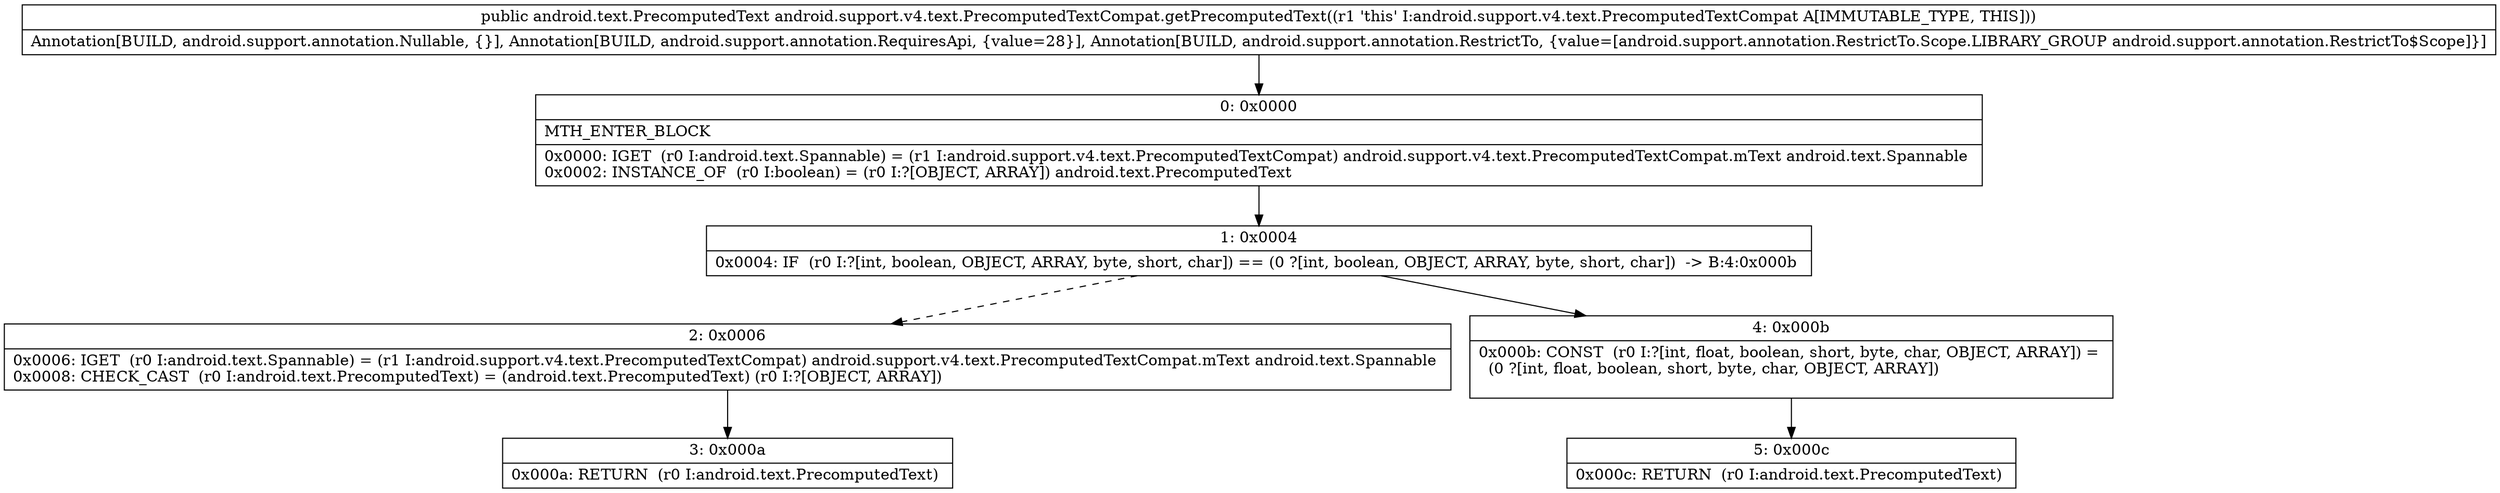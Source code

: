 digraph "CFG forandroid.support.v4.text.PrecomputedTextCompat.getPrecomputedText()Landroid\/text\/PrecomputedText;" {
Node_0 [shape=record,label="{0\:\ 0x0000|MTH_ENTER_BLOCK\l|0x0000: IGET  (r0 I:android.text.Spannable) = (r1 I:android.support.v4.text.PrecomputedTextCompat) android.support.v4.text.PrecomputedTextCompat.mText android.text.Spannable \l0x0002: INSTANCE_OF  (r0 I:boolean) = (r0 I:?[OBJECT, ARRAY]) android.text.PrecomputedText \l}"];
Node_1 [shape=record,label="{1\:\ 0x0004|0x0004: IF  (r0 I:?[int, boolean, OBJECT, ARRAY, byte, short, char]) == (0 ?[int, boolean, OBJECT, ARRAY, byte, short, char])  \-\> B:4:0x000b \l}"];
Node_2 [shape=record,label="{2\:\ 0x0006|0x0006: IGET  (r0 I:android.text.Spannable) = (r1 I:android.support.v4.text.PrecomputedTextCompat) android.support.v4.text.PrecomputedTextCompat.mText android.text.Spannable \l0x0008: CHECK_CAST  (r0 I:android.text.PrecomputedText) = (android.text.PrecomputedText) (r0 I:?[OBJECT, ARRAY]) \l}"];
Node_3 [shape=record,label="{3\:\ 0x000a|0x000a: RETURN  (r0 I:android.text.PrecomputedText) \l}"];
Node_4 [shape=record,label="{4\:\ 0x000b|0x000b: CONST  (r0 I:?[int, float, boolean, short, byte, char, OBJECT, ARRAY]) = \l  (0 ?[int, float, boolean, short, byte, char, OBJECT, ARRAY])\l \l}"];
Node_5 [shape=record,label="{5\:\ 0x000c|0x000c: RETURN  (r0 I:android.text.PrecomputedText) \l}"];
MethodNode[shape=record,label="{public android.text.PrecomputedText android.support.v4.text.PrecomputedTextCompat.getPrecomputedText((r1 'this' I:android.support.v4.text.PrecomputedTextCompat A[IMMUTABLE_TYPE, THIS]))  | Annotation[BUILD, android.support.annotation.Nullable, \{\}], Annotation[BUILD, android.support.annotation.RequiresApi, \{value=28\}], Annotation[BUILD, android.support.annotation.RestrictTo, \{value=[android.support.annotation.RestrictTo.Scope.LIBRARY_GROUP android.support.annotation.RestrictTo$Scope]\}]\l}"];
MethodNode -> Node_0;
Node_0 -> Node_1;
Node_1 -> Node_2[style=dashed];
Node_1 -> Node_4;
Node_2 -> Node_3;
Node_4 -> Node_5;
}

